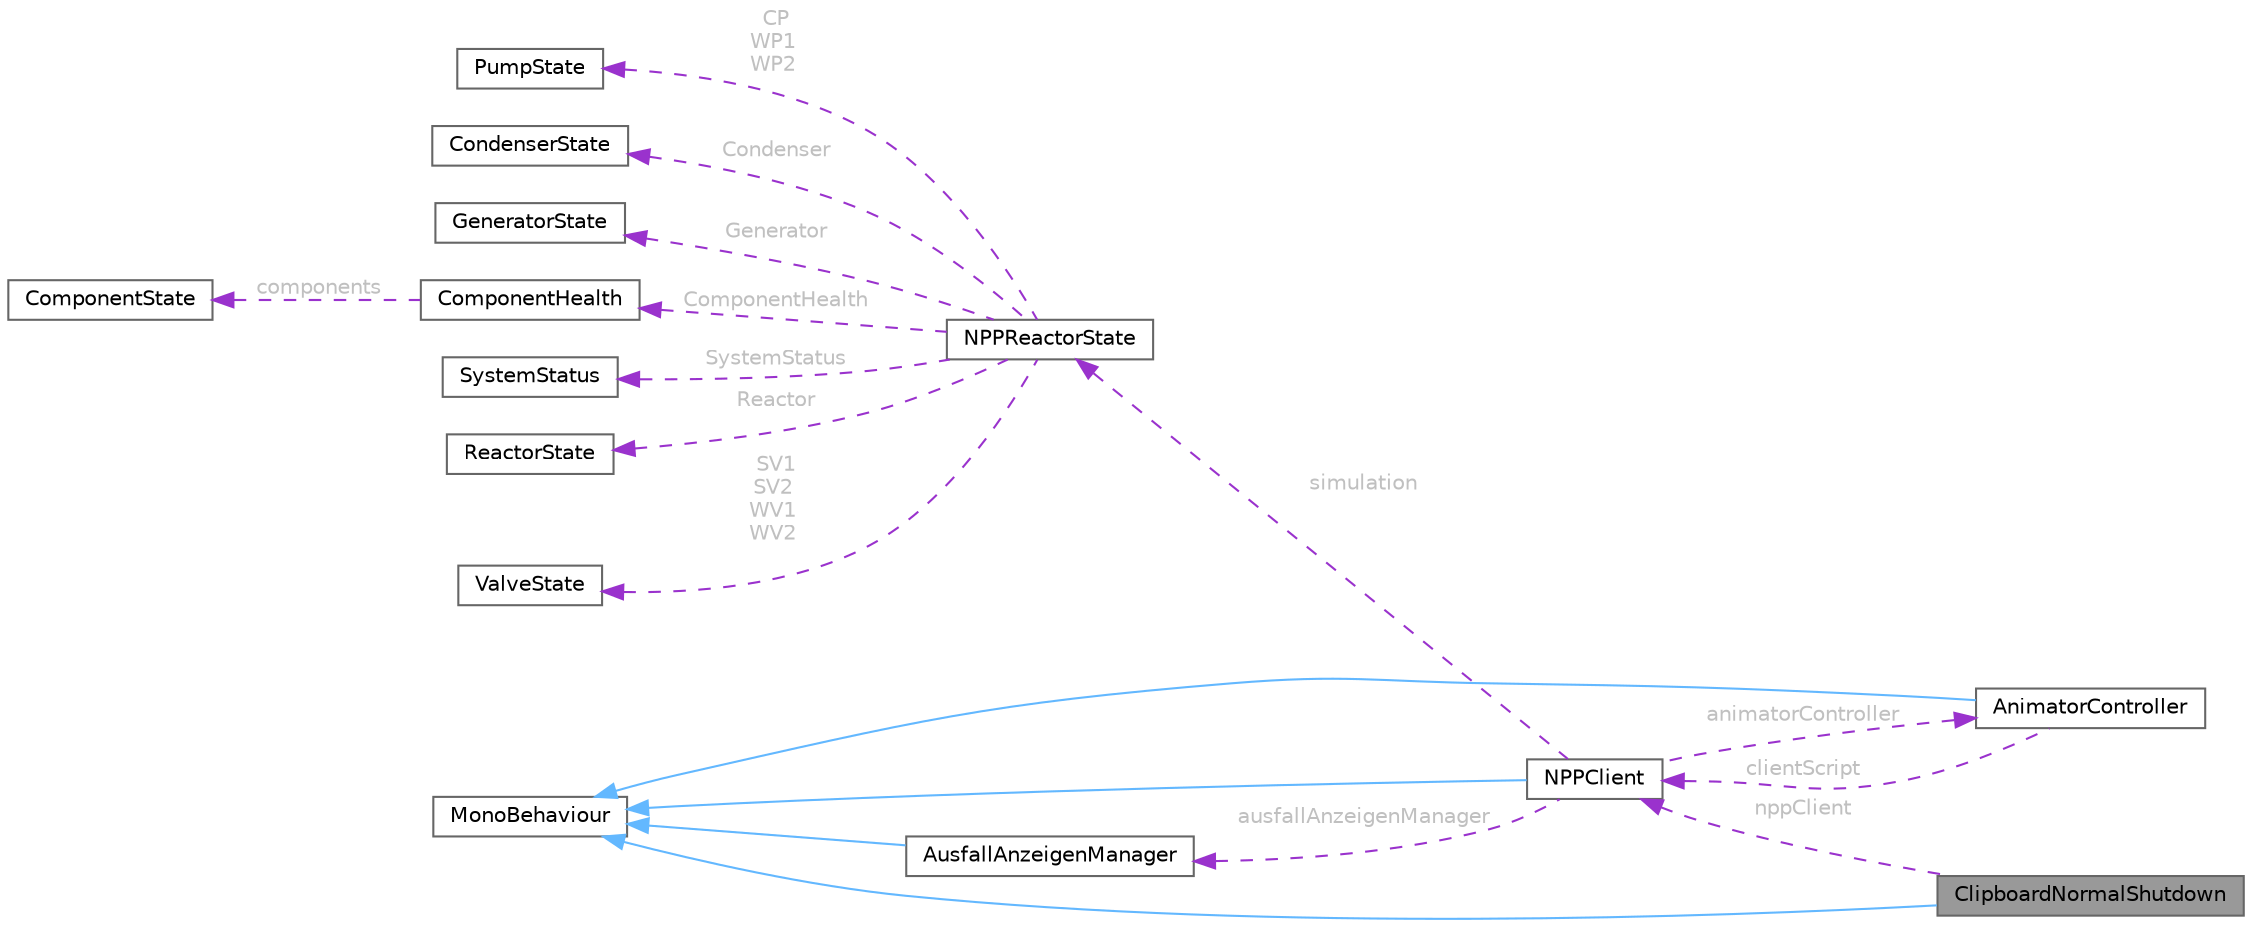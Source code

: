 digraph "ClipboardNormalShutdown"
{
 // LATEX_PDF_SIZE
  bgcolor="transparent";
  edge [fontname=Helvetica,fontsize=10,labelfontname=Helvetica,labelfontsize=10];
  node [fontname=Helvetica,fontsize=10,shape=box,height=0.2,width=0.4];
  rankdir="LR";
  Node1 [id="Node000001",label="ClipboardNormalShutdown",height=0.2,width=0.4,color="gray40", fillcolor="grey60", style="filled", fontcolor="black",tooltip="This class implements logic to trigger the normal shutdown scenario of the NPPClient class."];
  Node2 -> Node1 [id="edge1_Node000001_Node000002",dir="back",color="steelblue1",style="solid",tooltip=" "];
  Node2 [id="Node000002",label="MonoBehaviour",height=0.2,width=0.4,color="gray40", fillcolor="white", style="filled",tooltip=" "];
  Node3 -> Node1 [id="edge2_Node000001_Node000003",dir="back",color="darkorchid3",style="dashed",tooltip=" ",label=" nppClient",fontcolor="grey" ];
  Node3 [id="Node000003",label="NPPClient",height=0.2,width=0.4,color="gray40", fillcolor="white", style="filled",URL="$class_n_p_p_client.html",tooltip="This class implements logic for connecting to the REST Server running the simulation and fetching the..."];
  Node2 -> Node3 [id="edge3_Node000003_Node000002",dir="back",color="steelblue1",style="solid",tooltip=" "];
  Node4 -> Node3 [id="edge4_Node000003_Node000004",dir="back",color="darkorchid3",style="dashed",tooltip=" ",label=" simulation",fontcolor="grey" ];
  Node4 [id="Node000004",label="NPPReactorState",height=0.2,width=0.4,color="gray40", fillcolor="white", style="filled",URL="$class_n_p_p_reactor_state.html",tooltip="This class is used to store the state of the simulation."];
  Node5 -> Node4 [id="edge5_Node000004_Node000005",dir="back",color="darkorchid3",style="dashed",tooltip=" ",label=" SystemStatus",fontcolor="grey" ];
  Node5 [id="Node000005",label="SystemStatus",height=0.2,width=0.4,color="gray40", fillcolor="white", style="filled",URL="$class_system_status.html",tooltip="This class is used to store the state of the simulation."];
  Node6 -> Node4 [id="edge6_Node000004_Node000006",dir="back",color="darkorchid3",style="dashed",tooltip=" ",label=" Reactor",fontcolor="grey" ];
  Node6 [id="Node000006",label="ReactorState",height=0.2,width=0.4,color="gray40", fillcolor="white", style="filled",URL="$class_reactor_state.html",tooltip="This class is used to store the state of the reactor component."];
  Node7 -> Node4 [id="edge7_Node000004_Node000007",dir="back",color="darkorchid3",style="dashed",tooltip=" ",label=" SV1\nSV2\nWV1\nWV2",fontcolor="grey" ];
  Node7 [id="Node000007",label="ValveState",height=0.2,width=0.4,color="gray40", fillcolor="white", style="filled",URL="$class_valve_state.html",tooltip="This class is used to store the state of a valve component."];
  Node8 -> Node4 [id="edge8_Node000004_Node000008",dir="back",color="darkorchid3",style="dashed",tooltip=" ",label=" CP\nWP1\nWP2",fontcolor="grey" ];
  Node8 [id="Node000008",label="PumpState",height=0.2,width=0.4,color="gray40", fillcolor="white", style="filled",URL="$class_pump_state.html",tooltip="This class is used to store the state of a pump component."];
  Node9 -> Node4 [id="edge9_Node000004_Node000009",dir="back",color="darkorchid3",style="dashed",tooltip=" ",label=" Condenser",fontcolor="grey" ];
  Node9 [id="Node000009",label="CondenserState",height=0.2,width=0.4,color="gray40", fillcolor="white", style="filled",URL="$class_condenser_state.html",tooltip="This class is used to store the state of the condenser component."];
  Node10 -> Node4 [id="edge10_Node000004_Node000010",dir="back",color="darkorchid3",style="dashed",tooltip=" ",label=" Generator",fontcolor="grey" ];
  Node10 [id="Node000010",label="GeneratorState",height=0.2,width=0.4,color="gray40", fillcolor="white", style="filled",URL="$class_generator_state.html",tooltip="This class is used to store the state of the generator component."];
  Node11 -> Node4 [id="edge11_Node000004_Node000011",dir="back",color="darkorchid3",style="dashed",tooltip=" ",label=" ComponentHealth",fontcolor="grey" ];
  Node11 [id="Node000011",label="ComponentHealth",height=0.2,width=0.4,color="gray40", fillcolor="white", style="filled",URL="$class_component_health.html",tooltip="This class is used to store the state of all components, see ComponentState."];
  Node12 -> Node11 [id="edge12_Node000011_Node000012",dir="back",color="darkorchid3",style="dashed",tooltip=" ",label=" components",fontcolor="grey" ];
  Node12 [id="Node000012",label="ComponentState",height=0.2,width=0.4,color="gray40", fillcolor="white", style="filled",URL="$class_component_state.html",tooltip="This class is used to store the state of a component."];
  Node13 -> Node3 [id="edge13_Node000003_Node000013",dir="back",color="darkorchid3",style="dashed",tooltip=" ",label=" animatorController",fontcolor="grey" ];
  Node13 [id="Node000013",label="AnimatorController",height=0.2,width=0.4,color="gray40", fillcolor="white", style="filled",URL="$class_animator_controller.html",tooltip="This class is used to update the animator parameters based on the state of the simulation stored in a..."];
  Node2 -> Node13 [id="edge14_Node000013_Node000002",dir="back",color="steelblue1",style="solid",tooltip=" "];
  Node3 -> Node13 [id="edge15_Node000013_Node000003",dir="back",color="darkorchid3",style="dashed",tooltip=" ",label=" clientScript",fontcolor="grey" ];
  Node14 -> Node3 [id="edge16_Node000003_Node000014",dir="back",color="darkorchid3",style="dashed",tooltip=" ",label=" ausfallAnzeigenManager",fontcolor="grey" ];
  Node14 [id="Node000014",label="AusfallAnzeigenManager",height=0.2,width=0.4,color="gray40", fillcolor="white", style="filled",URL="$class_ausfall_anzeigen_manager.html",tooltip="This class implements logic to manage multiple displays signalling to the player whether specific com..."];
  Node2 -> Node14 [id="edge17_Node000014_Node000002",dir="back",color="steelblue1",style="solid",tooltip=" "];
}
